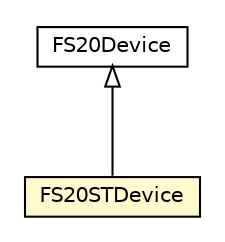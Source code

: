 #!/usr/local/bin/dot
#
# Class diagram 
# Generated by UMLGraph version R5_6-24-gf6e263 (http://www.umlgraph.org/)
#

digraph G {
	edge [fontname="Helvetica",fontsize=10,labelfontname="Helvetica",labelfontsize=10];
	node [fontname="Helvetica",fontsize=10,shape=plaintext];
	nodesep=0.25;
	ranksep=0.5;
	// org.universAAL.lddi.fs20.devicemodel.FS20STDevice
	c157157 [label=<<table title="org.universAAL.lddi.fs20.devicemodel.FS20STDevice" border="0" cellborder="1" cellspacing="0" cellpadding="2" port="p" bgcolor="lemonChiffon" href="./FS20STDevice.html">
		<tr><td><table border="0" cellspacing="0" cellpadding="1">
<tr><td align="center" balign="center"> FS20STDevice </td></tr>
		</table></td></tr>
		</table>>, URL="./FS20STDevice.html", fontname="Helvetica", fontcolor="black", fontsize=10.0];
	// org.universAAL.lddi.fs20.devicemodel.FS20Device
	c157163 [label=<<table title="org.universAAL.lddi.fs20.devicemodel.FS20Device" border="0" cellborder="1" cellspacing="0" cellpadding="2" port="p" href="./FS20Device.html">
		<tr><td><table border="0" cellspacing="0" cellpadding="1">
<tr><td align="center" balign="center"> FS20Device </td></tr>
		</table></td></tr>
		</table>>, URL="./FS20Device.html", fontname="Helvetica", fontcolor="black", fontsize=10.0];
	//org.universAAL.lddi.fs20.devicemodel.FS20STDevice extends org.universAAL.lddi.fs20.devicemodel.FS20Device
	c157163:p -> c157157:p [dir=back,arrowtail=empty];
}

